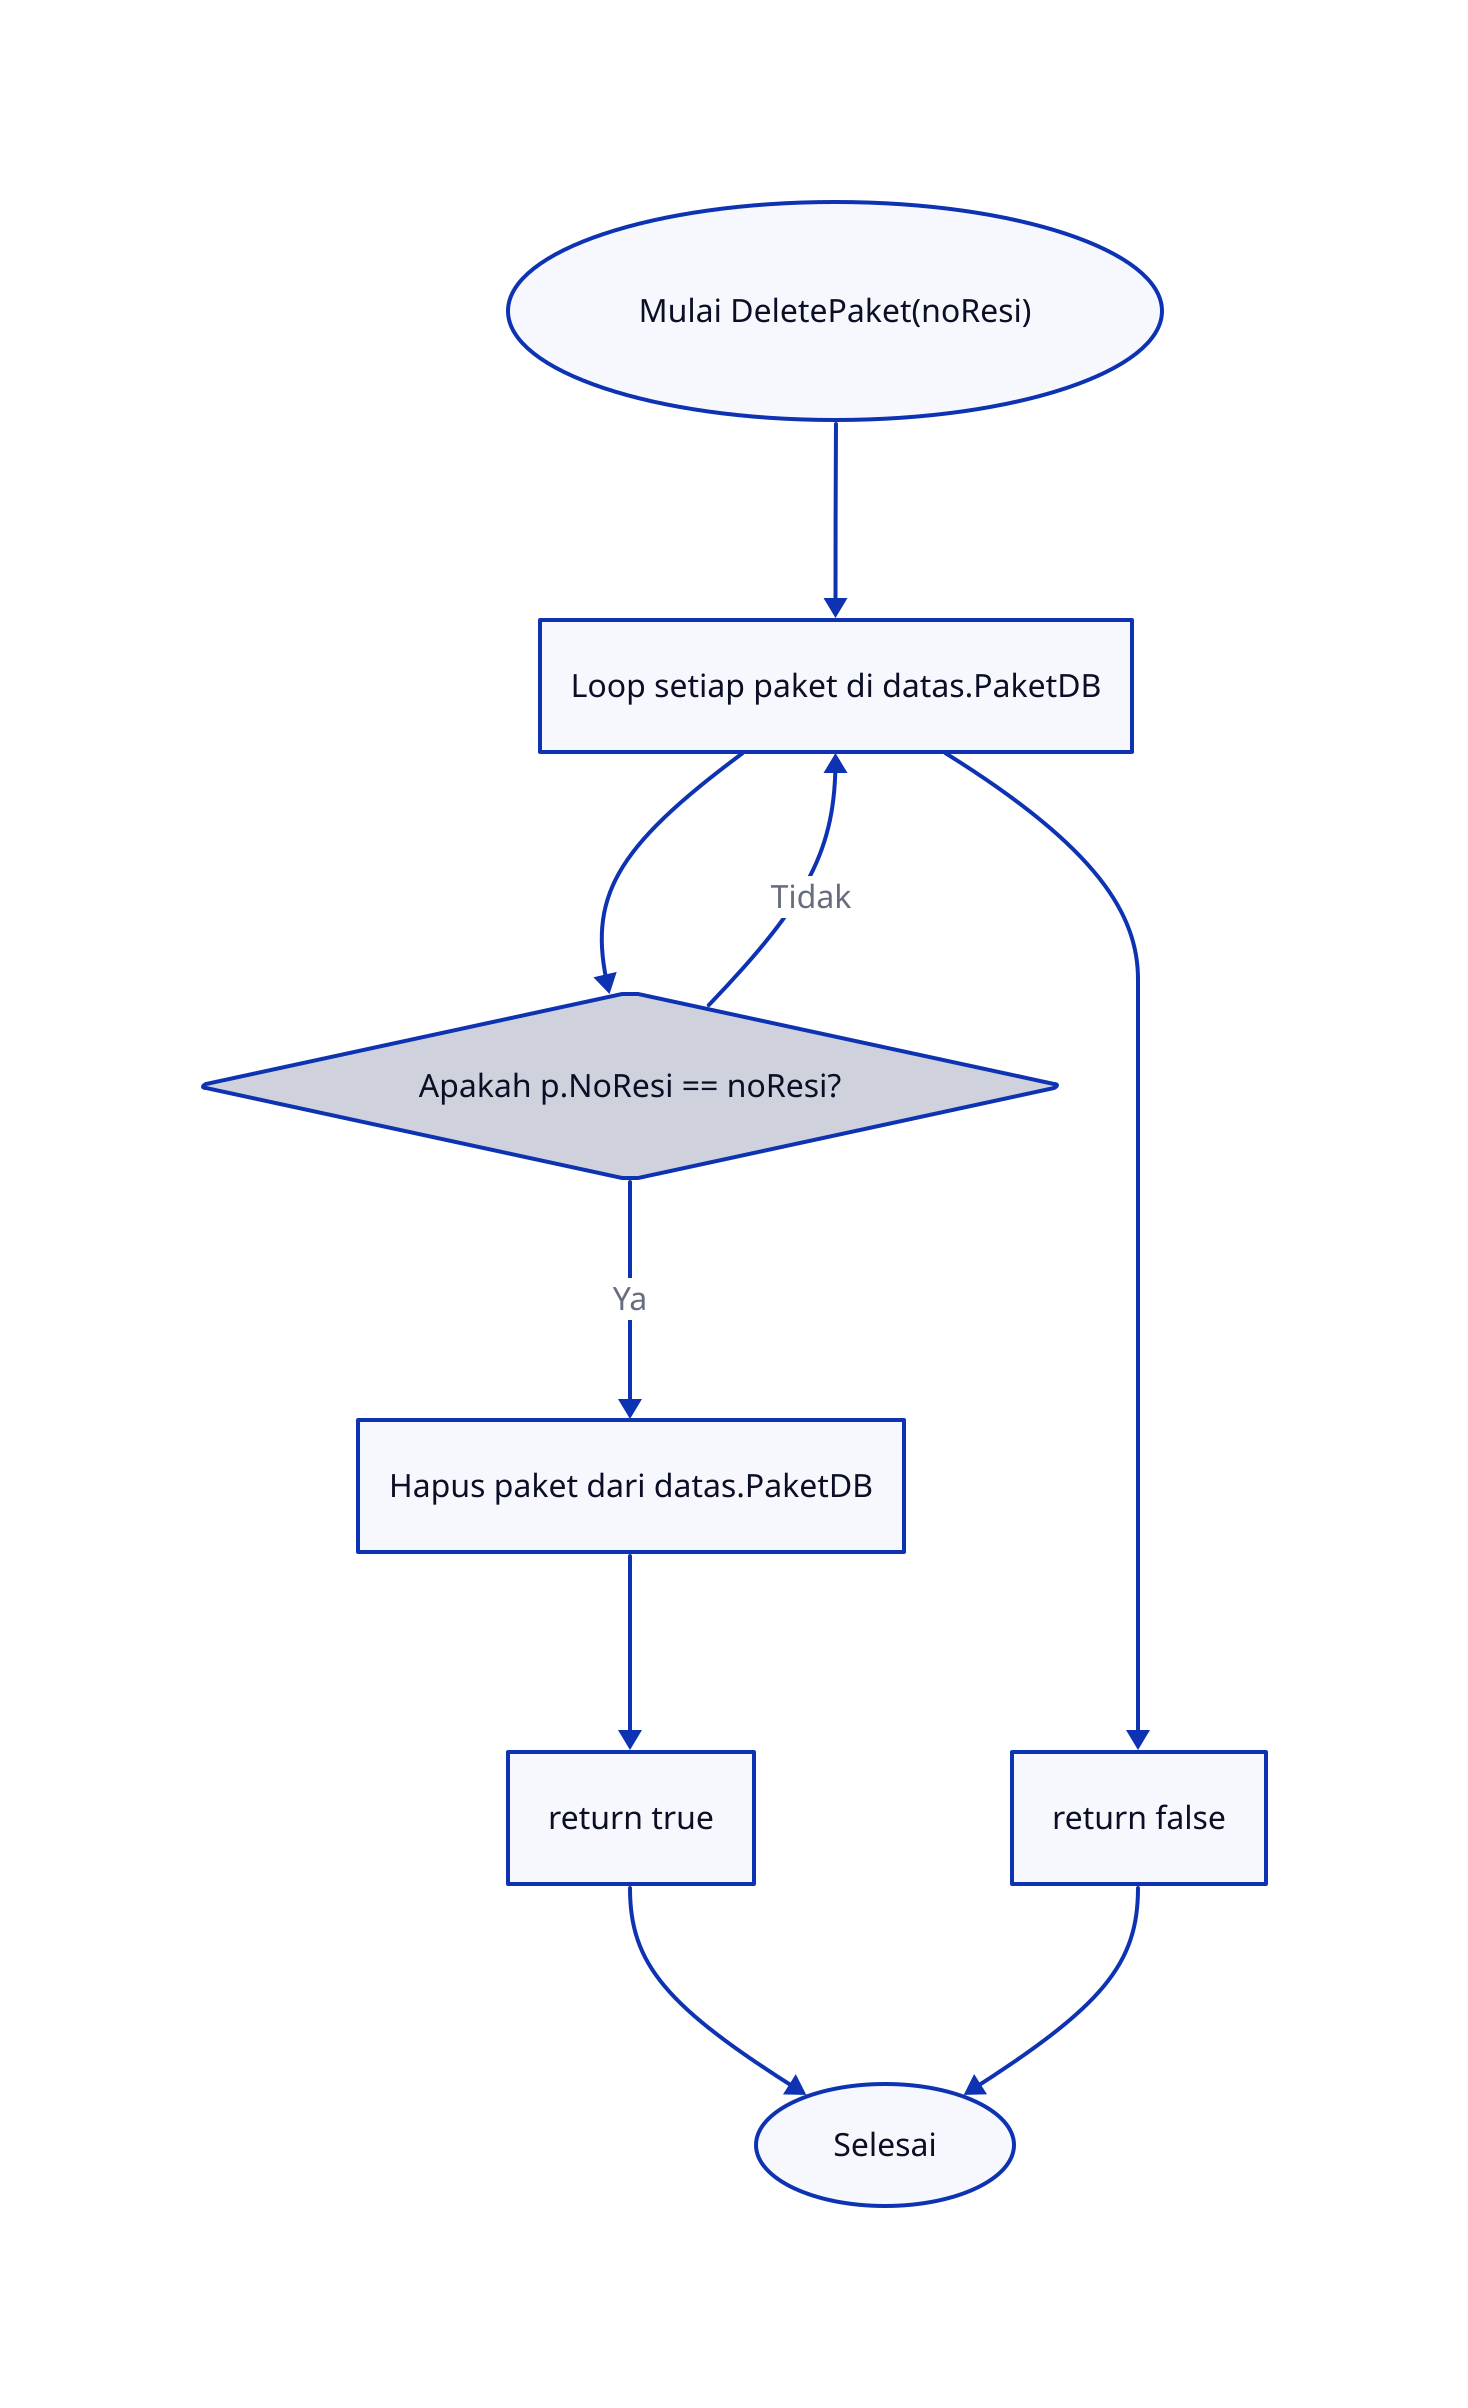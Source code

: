 direction: down

start: "Mulai DeletePaket(noResi)" {
  shape: oval
}

loop: "Loop setiap paket di datas.PaketDB" {
  shape: rectangle
}

cekNoResi: "Apakah p.NoResi == noResi?" {
  shape: diamond
}

hapusPaket: "Hapus paket dari datas.PaketDB" {
  shape: rectangle
}

returnTrue: "return true" {
  shape: rectangle
}

returnFalse: "return false" {
  shape: rectangle
}

end: "Selesai" {
  shape: oval
}

start -> loop -> cekNoResi
cekNoResi -> hapusPaket: Ya
hapusPaket -> returnTrue -> end
cekNoResi -> loop: Tidak
loop -> returnFalse -> end
